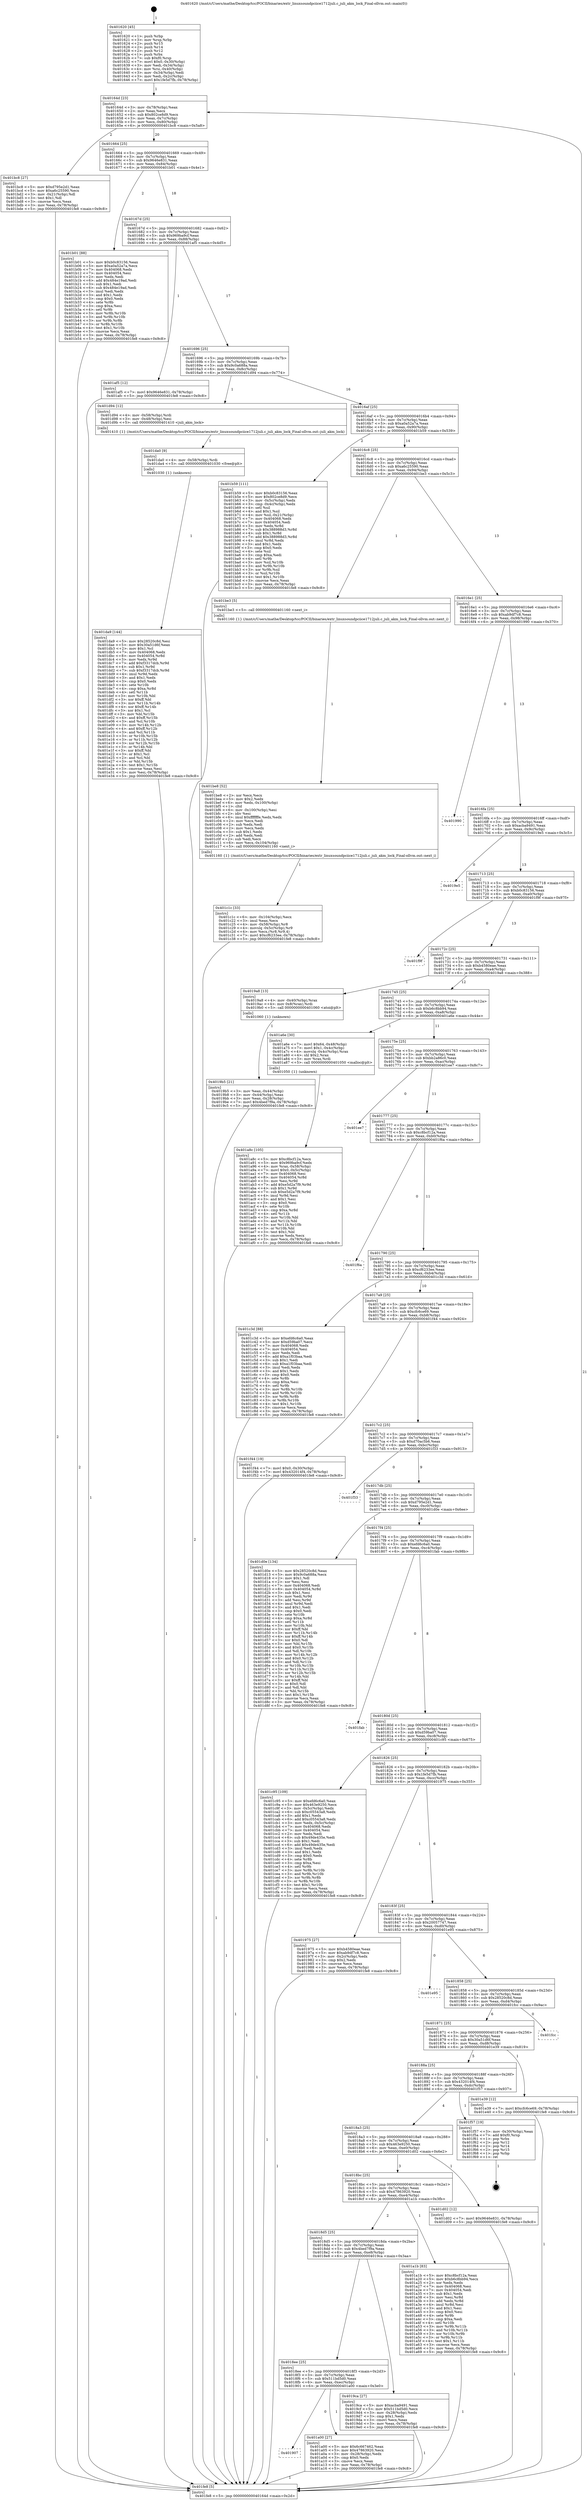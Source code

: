 digraph "0x401620" {
  label = "0x401620 (/mnt/c/Users/mathe/Desktop/tcc/POCII/binaries/extr_linuxsoundpciice1712juli.c_juli_akm_lock_Final-ollvm.out::main(0))"
  labelloc = "t"
  node[shape=record]

  Entry [label="",width=0.3,height=0.3,shape=circle,fillcolor=black,style=filled]
  "0x40164d" [label="{
     0x40164d [23]\l
     | [instrs]\l
     &nbsp;&nbsp;0x40164d \<+3\>: mov -0x78(%rbp),%eax\l
     &nbsp;&nbsp;0x401650 \<+2\>: mov %eax,%ecx\l
     &nbsp;&nbsp;0x401652 \<+6\>: sub $0x802ce8d9,%ecx\l
     &nbsp;&nbsp;0x401658 \<+3\>: mov %eax,-0x7c(%rbp)\l
     &nbsp;&nbsp;0x40165b \<+3\>: mov %ecx,-0x80(%rbp)\l
     &nbsp;&nbsp;0x40165e \<+6\>: je 0000000000401bc8 \<main+0x5a8\>\l
  }"]
  "0x401bc8" [label="{
     0x401bc8 [27]\l
     | [instrs]\l
     &nbsp;&nbsp;0x401bc8 \<+5\>: mov $0xd795e2d1,%eax\l
     &nbsp;&nbsp;0x401bcd \<+5\>: mov $0xa6c25590,%ecx\l
     &nbsp;&nbsp;0x401bd2 \<+3\>: mov -0x21(%rbp),%dl\l
     &nbsp;&nbsp;0x401bd5 \<+3\>: test $0x1,%dl\l
     &nbsp;&nbsp;0x401bd8 \<+3\>: cmovne %ecx,%eax\l
     &nbsp;&nbsp;0x401bdb \<+3\>: mov %eax,-0x78(%rbp)\l
     &nbsp;&nbsp;0x401bde \<+5\>: jmp 0000000000401fe8 \<main+0x9c8\>\l
  }"]
  "0x401664" [label="{
     0x401664 [25]\l
     | [instrs]\l
     &nbsp;&nbsp;0x401664 \<+5\>: jmp 0000000000401669 \<main+0x49\>\l
     &nbsp;&nbsp;0x401669 \<+3\>: mov -0x7c(%rbp),%eax\l
     &nbsp;&nbsp;0x40166c \<+5\>: sub $0x9646e831,%eax\l
     &nbsp;&nbsp;0x401671 \<+6\>: mov %eax,-0x84(%rbp)\l
     &nbsp;&nbsp;0x401677 \<+6\>: je 0000000000401b01 \<main+0x4e1\>\l
  }"]
  Exit [label="",width=0.3,height=0.3,shape=circle,fillcolor=black,style=filled,peripheries=2]
  "0x401b01" [label="{
     0x401b01 [88]\l
     | [instrs]\l
     &nbsp;&nbsp;0x401b01 \<+5\>: mov $0xb0c83156,%eax\l
     &nbsp;&nbsp;0x401b06 \<+5\>: mov $0xa0a52a7a,%ecx\l
     &nbsp;&nbsp;0x401b0b \<+7\>: mov 0x404068,%edx\l
     &nbsp;&nbsp;0x401b12 \<+7\>: mov 0x404054,%esi\l
     &nbsp;&nbsp;0x401b19 \<+2\>: mov %edx,%edi\l
     &nbsp;&nbsp;0x401b1b \<+6\>: add $0x484e19ad,%edi\l
     &nbsp;&nbsp;0x401b21 \<+3\>: sub $0x1,%edi\l
     &nbsp;&nbsp;0x401b24 \<+6\>: sub $0x484e19ad,%edi\l
     &nbsp;&nbsp;0x401b2a \<+3\>: imul %edi,%edx\l
     &nbsp;&nbsp;0x401b2d \<+3\>: and $0x1,%edx\l
     &nbsp;&nbsp;0x401b30 \<+3\>: cmp $0x0,%edx\l
     &nbsp;&nbsp;0x401b33 \<+4\>: sete %r8b\l
     &nbsp;&nbsp;0x401b37 \<+3\>: cmp $0xa,%esi\l
     &nbsp;&nbsp;0x401b3a \<+4\>: setl %r9b\l
     &nbsp;&nbsp;0x401b3e \<+3\>: mov %r8b,%r10b\l
     &nbsp;&nbsp;0x401b41 \<+3\>: and %r9b,%r10b\l
     &nbsp;&nbsp;0x401b44 \<+3\>: xor %r9b,%r8b\l
     &nbsp;&nbsp;0x401b47 \<+3\>: or %r8b,%r10b\l
     &nbsp;&nbsp;0x401b4a \<+4\>: test $0x1,%r10b\l
     &nbsp;&nbsp;0x401b4e \<+3\>: cmovne %ecx,%eax\l
     &nbsp;&nbsp;0x401b51 \<+3\>: mov %eax,-0x78(%rbp)\l
     &nbsp;&nbsp;0x401b54 \<+5\>: jmp 0000000000401fe8 \<main+0x9c8\>\l
  }"]
  "0x40167d" [label="{
     0x40167d [25]\l
     | [instrs]\l
     &nbsp;&nbsp;0x40167d \<+5\>: jmp 0000000000401682 \<main+0x62\>\l
     &nbsp;&nbsp;0x401682 \<+3\>: mov -0x7c(%rbp),%eax\l
     &nbsp;&nbsp;0x401685 \<+5\>: sub $0x969ba9cf,%eax\l
     &nbsp;&nbsp;0x40168a \<+6\>: mov %eax,-0x88(%rbp)\l
     &nbsp;&nbsp;0x401690 \<+6\>: je 0000000000401af5 \<main+0x4d5\>\l
  }"]
  "0x401da9" [label="{
     0x401da9 [144]\l
     | [instrs]\l
     &nbsp;&nbsp;0x401da9 \<+5\>: mov $0x28520c8d,%esi\l
     &nbsp;&nbsp;0x401dae \<+5\>: mov $0x30a51d6f,%eax\l
     &nbsp;&nbsp;0x401db3 \<+2\>: mov $0x1,%cl\l
     &nbsp;&nbsp;0x401db5 \<+7\>: mov 0x404068,%edx\l
     &nbsp;&nbsp;0x401dbc \<+8\>: mov 0x404054,%r8d\l
     &nbsp;&nbsp;0x401dc4 \<+3\>: mov %edx,%r9d\l
     &nbsp;&nbsp;0x401dc7 \<+7\>: add $0xf3317dcb,%r9d\l
     &nbsp;&nbsp;0x401dce \<+4\>: sub $0x1,%r9d\l
     &nbsp;&nbsp;0x401dd2 \<+7\>: sub $0xf3317dcb,%r9d\l
     &nbsp;&nbsp;0x401dd9 \<+4\>: imul %r9d,%edx\l
     &nbsp;&nbsp;0x401ddd \<+3\>: and $0x1,%edx\l
     &nbsp;&nbsp;0x401de0 \<+3\>: cmp $0x0,%edx\l
     &nbsp;&nbsp;0x401de3 \<+4\>: sete %r10b\l
     &nbsp;&nbsp;0x401de7 \<+4\>: cmp $0xa,%r8d\l
     &nbsp;&nbsp;0x401deb \<+4\>: setl %r11b\l
     &nbsp;&nbsp;0x401def \<+3\>: mov %r10b,%bl\l
     &nbsp;&nbsp;0x401df2 \<+3\>: xor $0xff,%bl\l
     &nbsp;&nbsp;0x401df5 \<+3\>: mov %r11b,%r14b\l
     &nbsp;&nbsp;0x401df8 \<+4\>: xor $0xff,%r14b\l
     &nbsp;&nbsp;0x401dfc \<+3\>: xor $0x1,%cl\l
     &nbsp;&nbsp;0x401dff \<+3\>: mov %bl,%r15b\l
     &nbsp;&nbsp;0x401e02 \<+4\>: and $0xff,%r15b\l
     &nbsp;&nbsp;0x401e06 \<+3\>: and %cl,%r10b\l
     &nbsp;&nbsp;0x401e09 \<+3\>: mov %r14b,%r12b\l
     &nbsp;&nbsp;0x401e0c \<+4\>: and $0xff,%r12b\l
     &nbsp;&nbsp;0x401e10 \<+3\>: and %cl,%r11b\l
     &nbsp;&nbsp;0x401e13 \<+3\>: or %r10b,%r15b\l
     &nbsp;&nbsp;0x401e16 \<+3\>: or %r11b,%r12b\l
     &nbsp;&nbsp;0x401e19 \<+3\>: xor %r12b,%r15b\l
     &nbsp;&nbsp;0x401e1c \<+3\>: or %r14b,%bl\l
     &nbsp;&nbsp;0x401e1f \<+3\>: xor $0xff,%bl\l
     &nbsp;&nbsp;0x401e22 \<+3\>: or $0x1,%cl\l
     &nbsp;&nbsp;0x401e25 \<+2\>: and %cl,%bl\l
     &nbsp;&nbsp;0x401e27 \<+3\>: or %bl,%r15b\l
     &nbsp;&nbsp;0x401e2a \<+4\>: test $0x1,%r15b\l
     &nbsp;&nbsp;0x401e2e \<+3\>: cmovne %eax,%esi\l
     &nbsp;&nbsp;0x401e31 \<+3\>: mov %esi,-0x78(%rbp)\l
     &nbsp;&nbsp;0x401e34 \<+5\>: jmp 0000000000401fe8 \<main+0x9c8\>\l
  }"]
  "0x401af5" [label="{
     0x401af5 [12]\l
     | [instrs]\l
     &nbsp;&nbsp;0x401af5 \<+7\>: movl $0x9646e831,-0x78(%rbp)\l
     &nbsp;&nbsp;0x401afc \<+5\>: jmp 0000000000401fe8 \<main+0x9c8\>\l
  }"]
  "0x401696" [label="{
     0x401696 [25]\l
     | [instrs]\l
     &nbsp;&nbsp;0x401696 \<+5\>: jmp 000000000040169b \<main+0x7b\>\l
     &nbsp;&nbsp;0x40169b \<+3\>: mov -0x7c(%rbp),%eax\l
     &nbsp;&nbsp;0x40169e \<+5\>: sub $0x9c0a688a,%eax\l
     &nbsp;&nbsp;0x4016a3 \<+6\>: mov %eax,-0x8c(%rbp)\l
     &nbsp;&nbsp;0x4016a9 \<+6\>: je 0000000000401d94 \<main+0x774\>\l
  }"]
  "0x401da0" [label="{
     0x401da0 [9]\l
     | [instrs]\l
     &nbsp;&nbsp;0x401da0 \<+4\>: mov -0x58(%rbp),%rdi\l
     &nbsp;&nbsp;0x401da4 \<+5\>: call 0000000000401030 \<free@plt\>\l
     | [calls]\l
     &nbsp;&nbsp;0x401030 \{1\} (unknown)\l
  }"]
  "0x401d94" [label="{
     0x401d94 [12]\l
     | [instrs]\l
     &nbsp;&nbsp;0x401d94 \<+4\>: mov -0x58(%rbp),%rdi\l
     &nbsp;&nbsp;0x401d98 \<+3\>: mov -0x48(%rbp),%esi\l
     &nbsp;&nbsp;0x401d9b \<+5\>: call 0000000000401410 \<juli_akm_lock\>\l
     | [calls]\l
     &nbsp;&nbsp;0x401410 \{1\} (/mnt/c/Users/mathe/Desktop/tcc/POCII/binaries/extr_linuxsoundpciice1712juli.c_juli_akm_lock_Final-ollvm.out::juli_akm_lock)\l
  }"]
  "0x4016af" [label="{
     0x4016af [25]\l
     | [instrs]\l
     &nbsp;&nbsp;0x4016af \<+5\>: jmp 00000000004016b4 \<main+0x94\>\l
     &nbsp;&nbsp;0x4016b4 \<+3\>: mov -0x7c(%rbp),%eax\l
     &nbsp;&nbsp;0x4016b7 \<+5\>: sub $0xa0a52a7a,%eax\l
     &nbsp;&nbsp;0x4016bc \<+6\>: mov %eax,-0x90(%rbp)\l
     &nbsp;&nbsp;0x4016c2 \<+6\>: je 0000000000401b59 \<main+0x539\>\l
  }"]
  "0x401c1c" [label="{
     0x401c1c [33]\l
     | [instrs]\l
     &nbsp;&nbsp;0x401c1c \<+6\>: mov -0x104(%rbp),%ecx\l
     &nbsp;&nbsp;0x401c22 \<+3\>: imul %eax,%ecx\l
     &nbsp;&nbsp;0x401c25 \<+4\>: mov -0x58(%rbp),%r8\l
     &nbsp;&nbsp;0x401c29 \<+4\>: movslq -0x5c(%rbp),%r9\l
     &nbsp;&nbsp;0x401c2d \<+4\>: mov %ecx,(%r8,%r9,4)\l
     &nbsp;&nbsp;0x401c31 \<+7\>: movl $0xcf6233ee,-0x78(%rbp)\l
     &nbsp;&nbsp;0x401c38 \<+5\>: jmp 0000000000401fe8 \<main+0x9c8\>\l
  }"]
  "0x401b59" [label="{
     0x401b59 [111]\l
     | [instrs]\l
     &nbsp;&nbsp;0x401b59 \<+5\>: mov $0xb0c83156,%eax\l
     &nbsp;&nbsp;0x401b5e \<+5\>: mov $0x802ce8d9,%ecx\l
     &nbsp;&nbsp;0x401b63 \<+3\>: mov -0x5c(%rbp),%edx\l
     &nbsp;&nbsp;0x401b66 \<+3\>: cmp -0x4c(%rbp),%edx\l
     &nbsp;&nbsp;0x401b69 \<+4\>: setl %sil\l
     &nbsp;&nbsp;0x401b6d \<+4\>: and $0x1,%sil\l
     &nbsp;&nbsp;0x401b71 \<+4\>: mov %sil,-0x21(%rbp)\l
     &nbsp;&nbsp;0x401b75 \<+7\>: mov 0x404068,%edx\l
     &nbsp;&nbsp;0x401b7c \<+7\>: mov 0x404054,%edi\l
     &nbsp;&nbsp;0x401b83 \<+3\>: mov %edx,%r8d\l
     &nbsp;&nbsp;0x401b86 \<+7\>: sub $0x388988d3,%r8d\l
     &nbsp;&nbsp;0x401b8d \<+4\>: sub $0x1,%r8d\l
     &nbsp;&nbsp;0x401b91 \<+7\>: add $0x388988d3,%r8d\l
     &nbsp;&nbsp;0x401b98 \<+4\>: imul %r8d,%edx\l
     &nbsp;&nbsp;0x401b9c \<+3\>: and $0x1,%edx\l
     &nbsp;&nbsp;0x401b9f \<+3\>: cmp $0x0,%edx\l
     &nbsp;&nbsp;0x401ba2 \<+4\>: sete %sil\l
     &nbsp;&nbsp;0x401ba6 \<+3\>: cmp $0xa,%edi\l
     &nbsp;&nbsp;0x401ba9 \<+4\>: setl %r9b\l
     &nbsp;&nbsp;0x401bad \<+3\>: mov %sil,%r10b\l
     &nbsp;&nbsp;0x401bb0 \<+3\>: and %r9b,%r10b\l
     &nbsp;&nbsp;0x401bb3 \<+3\>: xor %r9b,%sil\l
     &nbsp;&nbsp;0x401bb6 \<+3\>: or %sil,%r10b\l
     &nbsp;&nbsp;0x401bb9 \<+4\>: test $0x1,%r10b\l
     &nbsp;&nbsp;0x401bbd \<+3\>: cmovne %ecx,%eax\l
     &nbsp;&nbsp;0x401bc0 \<+3\>: mov %eax,-0x78(%rbp)\l
     &nbsp;&nbsp;0x401bc3 \<+5\>: jmp 0000000000401fe8 \<main+0x9c8\>\l
  }"]
  "0x4016c8" [label="{
     0x4016c8 [25]\l
     | [instrs]\l
     &nbsp;&nbsp;0x4016c8 \<+5\>: jmp 00000000004016cd \<main+0xad\>\l
     &nbsp;&nbsp;0x4016cd \<+3\>: mov -0x7c(%rbp),%eax\l
     &nbsp;&nbsp;0x4016d0 \<+5\>: sub $0xa6c25590,%eax\l
     &nbsp;&nbsp;0x4016d5 \<+6\>: mov %eax,-0x94(%rbp)\l
     &nbsp;&nbsp;0x4016db \<+6\>: je 0000000000401be3 \<main+0x5c3\>\l
  }"]
  "0x401be8" [label="{
     0x401be8 [52]\l
     | [instrs]\l
     &nbsp;&nbsp;0x401be8 \<+2\>: xor %ecx,%ecx\l
     &nbsp;&nbsp;0x401bea \<+5\>: mov $0x2,%edx\l
     &nbsp;&nbsp;0x401bef \<+6\>: mov %edx,-0x100(%rbp)\l
     &nbsp;&nbsp;0x401bf5 \<+1\>: cltd\l
     &nbsp;&nbsp;0x401bf6 \<+6\>: mov -0x100(%rbp),%esi\l
     &nbsp;&nbsp;0x401bfc \<+2\>: idiv %esi\l
     &nbsp;&nbsp;0x401bfe \<+6\>: imul $0xfffffffe,%edx,%edx\l
     &nbsp;&nbsp;0x401c04 \<+2\>: mov %ecx,%edi\l
     &nbsp;&nbsp;0x401c06 \<+2\>: sub %edx,%edi\l
     &nbsp;&nbsp;0x401c08 \<+2\>: mov %ecx,%edx\l
     &nbsp;&nbsp;0x401c0a \<+3\>: sub $0x1,%edx\l
     &nbsp;&nbsp;0x401c0d \<+2\>: add %edx,%edi\l
     &nbsp;&nbsp;0x401c0f \<+2\>: sub %edi,%ecx\l
     &nbsp;&nbsp;0x401c11 \<+6\>: mov %ecx,-0x104(%rbp)\l
     &nbsp;&nbsp;0x401c17 \<+5\>: call 0000000000401160 \<next_i\>\l
     | [calls]\l
     &nbsp;&nbsp;0x401160 \{1\} (/mnt/c/Users/mathe/Desktop/tcc/POCII/binaries/extr_linuxsoundpciice1712juli.c_juli_akm_lock_Final-ollvm.out::next_i)\l
  }"]
  "0x401be3" [label="{
     0x401be3 [5]\l
     | [instrs]\l
     &nbsp;&nbsp;0x401be3 \<+5\>: call 0000000000401160 \<next_i\>\l
     | [calls]\l
     &nbsp;&nbsp;0x401160 \{1\} (/mnt/c/Users/mathe/Desktop/tcc/POCII/binaries/extr_linuxsoundpciice1712juli.c_juli_akm_lock_Final-ollvm.out::next_i)\l
  }"]
  "0x4016e1" [label="{
     0x4016e1 [25]\l
     | [instrs]\l
     &nbsp;&nbsp;0x4016e1 \<+5\>: jmp 00000000004016e6 \<main+0xc6\>\l
     &nbsp;&nbsp;0x4016e6 \<+3\>: mov -0x7c(%rbp),%eax\l
     &nbsp;&nbsp;0x4016e9 \<+5\>: sub $0xab9df7c8,%eax\l
     &nbsp;&nbsp;0x4016ee \<+6\>: mov %eax,-0x98(%rbp)\l
     &nbsp;&nbsp;0x4016f4 \<+6\>: je 0000000000401990 \<main+0x370\>\l
  }"]
  "0x401a8c" [label="{
     0x401a8c [105]\l
     | [instrs]\l
     &nbsp;&nbsp;0x401a8c \<+5\>: mov $0xc8bcf12a,%ecx\l
     &nbsp;&nbsp;0x401a91 \<+5\>: mov $0x969ba9cf,%edx\l
     &nbsp;&nbsp;0x401a96 \<+4\>: mov %rax,-0x58(%rbp)\l
     &nbsp;&nbsp;0x401a9a \<+7\>: movl $0x0,-0x5c(%rbp)\l
     &nbsp;&nbsp;0x401aa1 \<+7\>: mov 0x404068,%esi\l
     &nbsp;&nbsp;0x401aa8 \<+8\>: mov 0x404054,%r8d\l
     &nbsp;&nbsp;0x401ab0 \<+3\>: mov %esi,%r9d\l
     &nbsp;&nbsp;0x401ab3 \<+7\>: add $0xe5d2a7f9,%r9d\l
     &nbsp;&nbsp;0x401aba \<+4\>: sub $0x1,%r9d\l
     &nbsp;&nbsp;0x401abe \<+7\>: sub $0xe5d2a7f9,%r9d\l
     &nbsp;&nbsp;0x401ac5 \<+4\>: imul %r9d,%esi\l
     &nbsp;&nbsp;0x401ac9 \<+3\>: and $0x1,%esi\l
     &nbsp;&nbsp;0x401acc \<+3\>: cmp $0x0,%esi\l
     &nbsp;&nbsp;0x401acf \<+4\>: sete %r10b\l
     &nbsp;&nbsp;0x401ad3 \<+4\>: cmp $0xa,%r8d\l
     &nbsp;&nbsp;0x401ad7 \<+4\>: setl %r11b\l
     &nbsp;&nbsp;0x401adb \<+3\>: mov %r10b,%bl\l
     &nbsp;&nbsp;0x401ade \<+3\>: and %r11b,%bl\l
     &nbsp;&nbsp;0x401ae1 \<+3\>: xor %r11b,%r10b\l
     &nbsp;&nbsp;0x401ae4 \<+3\>: or %r10b,%bl\l
     &nbsp;&nbsp;0x401ae7 \<+3\>: test $0x1,%bl\l
     &nbsp;&nbsp;0x401aea \<+3\>: cmovne %edx,%ecx\l
     &nbsp;&nbsp;0x401aed \<+3\>: mov %ecx,-0x78(%rbp)\l
     &nbsp;&nbsp;0x401af0 \<+5\>: jmp 0000000000401fe8 \<main+0x9c8\>\l
  }"]
  "0x401990" [label="{
     0x401990\l
  }", style=dashed]
  "0x4016fa" [label="{
     0x4016fa [25]\l
     | [instrs]\l
     &nbsp;&nbsp;0x4016fa \<+5\>: jmp 00000000004016ff \<main+0xdf\>\l
     &nbsp;&nbsp;0x4016ff \<+3\>: mov -0x7c(%rbp),%eax\l
     &nbsp;&nbsp;0x401702 \<+5\>: sub $0xacba9491,%eax\l
     &nbsp;&nbsp;0x401707 \<+6\>: mov %eax,-0x9c(%rbp)\l
     &nbsp;&nbsp;0x40170d \<+6\>: je 00000000004019e5 \<main+0x3c5\>\l
  }"]
  "0x401907" [label="{
     0x401907\l
  }", style=dashed]
  "0x4019e5" [label="{
     0x4019e5\l
  }", style=dashed]
  "0x401713" [label="{
     0x401713 [25]\l
     | [instrs]\l
     &nbsp;&nbsp;0x401713 \<+5\>: jmp 0000000000401718 \<main+0xf8\>\l
     &nbsp;&nbsp;0x401718 \<+3\>: mov -0x7c(%rbp),%eax\l
     &nbsp;&nbsp;0x40171b \<+5\>: sub $0xb0c83156,%eax\l
     &nbsp;&nbsp;0x401720 \<+6\>: mov %eax,-0xa0(%rbp)\l
     &nbsp;&nbsp;0x401726 \<+6\>: je 0000000000401f9f \<main+0x97f\>\l
  }"]
  "0x401a00" [label="{
     0x401a00 [27]\l
     | [instrs]\l
     &nbsp;&nbsp;0x401a00 \<+5\>: mov $0x6c667462,%eax\l
     &nbsp;&nbsp;0x401a05 \<+5\>: mov $0x47863920,%ecx\l
     &nbsp;&nbsp;0x401a0a \<+3\>: mov -0x28(%rbp),%edx\l
     &nbsp;&nbsp;0x401a0d \<+3\>: cmp $0x0,%edx\l
     &nbsp;&nbsp;0x401a10 \<+3\>: cmove %ecx,%eax\l
     &nbsp;&nbsp;0x401a13 \<+3\>: mov %eax,-0x78(%rbp)\l
     &nbsp;&nbsp;0x401a16 \<+5\>: jmp 0000000000401fe8 \<main+0x9c8\>\l
  }"]
  "0x401f9f" [label="{
     0x401f9f\l
  }", style=dashed]
  "0x40172c" [label="{
     0x40172c [25]\l
     | [instrs]\l
     &nbsp;&nbsp;0x40172c \<+5\>: jmp 0000000000401731 \<main+0x111\>\l
     &nbsp;&nbsp;0x401731 \<+3\>: mov -0x7c(%rbp),%eax\l
     &nbsp;&nbsp;0x401734 \<+5\>: sub $0xb4580eae,%eax\l
     &nbsp;&nbsp;0x401739 \<+6\>: mov %eax,-0xa4(%rbp)\l
     &nbsp;&nbsp;0x40173f \<+6\>: je 00000000004019a8 \<main+0x388\>\l
  }"]
  "0x4018ee" [label="{
     0x4018ee [25]\l
     | [instrs]\l
     &nbsp;&nbsp;0x4018ee \<+5\>: jmp 00000000004018f3 \<main+0x2d3\>\l
     &nbsp;&nbsp;0x4018f3 \<+3\>: mov -0x7c(%rbp),%eax\l
     &nbsp;&nbsp;0x4018f6 \<+5\>: sub $0x511bd5d0,%eax\l
     &nbsp;&nbsp;0x4018fb \<+6\>: mov %eax,-0xec(%rbp)\l
     &nbsp;&nbsp;0x401901 \<+6\>: je 0000000000401a00 \<main+0x3e0\>\l
  }"]
  "0x4019a8" [label="{
     0x4019a8 [13]\l
     | [instrs]\l
     &nbsp;&nbsp;0x4019a8 \<+4\>: mov -0x40(%rbp),%rax\l
     &nbsp;&nbsp;0x4019ac \<+4\>: mov 0x8(%rax),%rdi\l
     &nbsp;&nbsp;0x4019b0 \<+5\>: call 0000000000401060 \<atoi@plt\>\l
     | [calls]\l
     &nbsp;&nbsp;0x401060 \{1\} (unknown)\l
  }"]
  "0x401745" [label="{
     0x401745 [25]\l
     | [instrs]\l
     &nbsp;&nbsp;0x401745 \<+5\>: jmp 000000000040174a \<main+0x12a\>\l
     &nbsp;&nbsp;0x40174a \<+3\>: mov -0x7c(%rbp),%eax\l
     &nbsp;&nbsp;0x40174d \<+5\>: sub $0xb6c8bb94,%eax\l
     &nbsp;&nbsp;0x401752 \<+6\>: mov %eax,-0xa8(%rbp)\l
     &nbsp;&nbsp;0x401758 \<+6\>: je 0000000000401a6e \<main+0x44e\>\l
  }"]
  "0x4019ca" [label="{
     0x4019ca [27]\l
     | [instrs]\l
     &nbsp;&nbsp;0x4019ca \<+5\>: mov $0xacba9491,%eax\l
     &nbsp;&nbsp;0x4019cf \<+5\>: mov $0x511bd5d0,%ecx\l
     &nbsp;&nbsp;0x4019d4 \<+3\>: mov -0x28(%rbp),%edx\l
     &nbsp;&nbsp;0x4019d7 \<+3\>: cmp $0x1,%edx\l
     &nbsp;&nbsp;0x4019da \<+3\>: cmovl %ecx,%eax\l
     &nbsp;&nbsp;0x4019dd \<+3\>: mov %eax,-0x78(%rbp)\l
     &nbsp;&nbsp;0x4019e0 \<+5\>: jmp 0000000000401fe8 \<main+0x9c8\>\l
  }"]
  "0x401a6e" [label="{
     0x401a6e [30]\l
     | [instrs]\l
     &nbsp;&nbsp;0x401a6e \<+7\>: movl $0x64,-0x48(%rbp)\l
     &nbsp;&nbsp;0x401a75 \<+7\>: movl $0x1,-0x4c(%rbp)\l
     &nbsp;&nbsp;0x401a7c \<+4\>: movslq -0x4c(%rbp),%rax\l
     &nbsp;&nbsp;0x401a80 \<+4\>: shl $0x2,%rax\l
     &nbsp;&nbsp;0x401a84 \<+3\>: mov %rax,%rdi\l
     &nbsp;&nbsp;0x401a87 \<+5\>: call 0000000000401050 \<malloc@plt\>\l
     | [calls]\l
     &nbsp;&nbsp;0x401050 \{1\} (unknown)\l
  }"]
  "0x40175e" [label="{
     0x40175e [25]\l
     | [instrs]\l
     &nbsp;&nbsp;0x40175e \<+5\>: jmp 0000000000401763 \<main+0x143\>\l
     &nbsp;&nbsp;0x401763 \<+3\>: mov -0x7c(%rbp),%eax\l
     &nbsp;&nbsp;0x401766 \<+5\>: sub $0xbb2a86c0,%eax\l
     &nbsp;&nbsp;0x40176b \<+6\>: mov %eax,-0xac(%rbp)\l
     &nbsp;&nbsp;0x401771 \<+6\>: je 0000000000401ee7 \<main+0x8c7\>\l
  }"]
  "0x4018d5" [label="{
     0x4018d5 [25]\l
     | [instrs]\l
     &nbsp;&nbsp;0x4018d5 \<+5\>: jmp 00000000004018da \<main+0x2ba\>\l
     &nbsp;&nbsp;0x4018da \<+3\>: mov -0x7c(%rbp),%eax\l
     &nbsp;&nbsp;0x4018dd \<+5\>: sub $0x4bed7f9a,%eax\l
     &nbsp;&nbsp;0x4018e2 \<+6\>: mov %eax,-0xe8(%rbp)\l
     &nbsp;&nbsp;0x4018e8 \<+6\>: je 00000000004019ca \<main+0x3aa\>\l
  }"]
  "0x401ee7" [label="{
     0x401ee7\l
  }", style=dashed]
  "0x401777" [label="{
     0x401777 [25]\l
     | [instrs]\l
     &nbsp;&nbsp;0x401777 \<+5\>: jmp 000000000040177c \<main+0x15c\>\l
     &nbsp;&nbsp;0x40177c \<+3\>: mov -0x7c(%rbp),%eax\l
     &nbsp;&nbsp;0x40177f \<+5\>: sub $0xc8bcf12a,%eax\l
     &nbsp;&nbsp;0x401784 \<+6\>: mov %eax,-0xb0(%rbp)\l
     &nbsp;&nbsp;0x40178a \<+6\>: je 0000000000401f6a \<main+0x94a\>\l
  }"]
  "0x401a1b" [label="{
     0x401a1b [83]\l
     | [instrs]\l
     &nbsp;&nbsp;0x401a1b \<+5\>: mov $0xc8bcf12a,%eax\l
     &nbsp;&nbsp;0x401a20 \<+5\>: mov $0xb6c8bb94,%ecx\l
     &nbsp;&nbsp;0x401a25 \<+2\>: xor %edx,%edx\l
     &nbsp;&nbsp;0x401a27 \<+7\>: mov 0x404068,%esi\l
     &nbsp;&nbsp;0x401a2e \<+7\>: mov 0x404054,%edi\l
     &nbsp;&nbsp;0x401a35 \<+3\>: sub $0x1,%edx\l
     &nbsp;&nbsp;0x401a38 \<+3\>: mov %esi,%r8d\l
     &nbsp;&nbsp;0x401a3b \<+3\>: add %edx,%r8d\l
     &nbsp;&nbsp;0x401a3e \<+4\>: imul %r8d,%esi\l
     &nbsp;&nbsp;0x401a42 \<+3\>: and $0x1,%esi\l
     &nbsp;&nbsp;0x401a45 \<+3\>: cmp $0x0,%esi\l
     &nbsp;&nbsp;0x401a48 \<+4\>: sete %r9b\l
     &nbsp;&nbsp;0x401a4c \<+3\>: cmp $0xa,%edi\l
     &nbsp;&nbsp;0x401a4f \<+4\>: setl %r10b\l
     &nbsp;&nbsp;0x401a53 \<+3\>: mov %r9b,%r11b\l
     &nbsp;&nbsp;0x401a56 \<+3\>: and %r10b,%r11b\l
     &nbsp;&nbsp;0x401a59 \<+3\>: xor %r10b,%r9b\l
     &nbsp;&nbsp;0x401a5c \<+3\>: or %r9b,%r11b\l
     &nbsp;&nbsp;0x401a5f \<+4\>: test $0x1,%r11b\l
     &nbsp;&nbsp;0x401a63 \<+3\>: cmovne %ecx,%eax\l
     &nbsp;&nbsp;0x401a66 \<+3\>: mov %eax,-0x78(%rbp)\l
     &nbsp;&nbsp;0x401a69 \<+5\>: jmp 0000000000401fe8 \<main+0x9c8\>\l
  }"]
  "0x401f6a" [label="{
     0x401f6a\l
  }", style=dashed]
  "0x401790" [label="{
     0x401790 [25]\l
     | [instrs]\l
     &nbsp;&nbsp;0x401790 \<+5\>: jmp 0000000000401795 \<main+0x175\>\l
     &nbsp;&nbsp;0x401795 \<+3\>: mov -0x7c(%rbp),%eax\l
     &nbsp;&nbsp;0x401798 \<+5\>: sub $0xcf6233ee,%eax\l
     &nbsp;&nbsp;0x40179d \<+6\>: mov %eax,-0xb4(%rbp)\l
     &nbsp;&nbsp;0x4017a3 \<+6\>: je 0000000000401c3d \<main+0x61d\>\l
  }"]
  "0x4018bc" [label="{
     0x4018bc [25]\l
     | [instrs]\l
     &nbsp;&nbsp;0x4018bc \<+5\>: jmp 00000000004018c1 \<main+0x2a1\>\l
     &nbsp;&nbsp;0x4018c1 \<+3\>: mov -0x7c(%rbp),%eax\l
     &nbsp;&nbsp;0x4018c4 \<+5\>: sub $0x47863920,%eax\l
     &nbsp;&nbsp;0x4018c9 \<+6\>: mov %eax,-0xe4(%rbp)\l
     &nbsp;&nbsp;0x4018cf \<+6\>: je 0000000000401a1b \<main+0x3fb\>\l
  }"]
  "0x401c3d" [label="{
     0x401c3d [88]\l
     | [instrs]\l
     &nbsp;&nbsp;0x401c3d \<+5\>: mov $0xefd6c6a0,%eax\l
     &nbsp;&nbsp;0x401c42 \<+5\>: mov $0xd59ba07,%ecx\l
     &nbsp;&nbsp;0x401c47 \<+7\>: mov 0x404068,%edx\l
     &nbsp;&nbsp;0x401c4e \<+7\>: mov 0x404054,%esi\l
     &nbsp;&nbsp;0x401c55 \<+2\>: mov %edx,%edi\l
     &nbsp;&nbsp;0x401c57 \<+6\>: add $0xa1f03baa,%edi\l
     &nbsp;&nbsp;0x401c5d \<+3\>: sub $0x1,%edi\l
     &nbsp;&nbsp;0x401c60 \<+6\>: sub $0xa1f03baa,%edi\l
     &nbsp;&nbsp;0x401c66 \<+3\>: imul %edi,%edx\l
     &nbsp;&nbsp;0x401c69 \<+3\>: and $0x1,%edx\l
     &nbsp;&nbsp;0x401c6c \<+3\>: cmp $0x0,%edx\l
     &nbsp;&nbsp;0x401c6f \<+4\>: sete %r8b\l
     &nbsp;&nbsp;0x401c73 \<+3\>: cmp $0xa,%esi\l
     &nbsp;&nbsp;0x401c76 \<+4\>: setl %r9b\l
     &nbsp;&nbsp;0x401c7a \<+3\>: mov %r8b,%r10b\l
     &nbsp;&nbsp;0x401c7d \<+3\>: and %r9b,%r10b\l
     &nbsp;&nbsp;0x401c80 \<+3\>: xor %r9b,%r8b\l
     &nbsp;&nbsp;0x401c83 \<+3\>: or %r8b,%r10b\l
     &nbsp;&nbsp;0x401c86 \<+4\>: test $0x1,%r10b\l
     &nbsp;&nbsp;0x401c8a \<+3\>: cmovne %ecx,%eax\l
     &nbsp;&nbsp;0x401c8d \<+3\>: mov %eax,-0x78(%rbp)\l
     &nbsp;&nbsp;0x401c90 \<+5\>: jmp 0000000000401fe8 \<main+0x9c8\>\l
  }"]
  "0x4017a9" [label="{
     0x4017a9 [25]\l
     | [instrs]\l
     &nbsp;&nbsp;0x4017a9 \<+5\>: jmp 00000000004017ae \<main+0x18e\>\l
     &nbsp;&nbsp;0x4017ae \<+3\>: mov -0x7c(%rbp),%eax\l
     &nbsp;&nbsp;0x4017b1 \<+5\>: sub $0xcfc6ce69,%eax\l
     &nbsp;&nbsp;0x4017b6 \<+6\>: mov %eax,-0xb8(%rbp)\l
     &nbsp;&nbsp;0x4017bc \<+6\>: je 0000000000401f44 \<main+0x924\>\l
  }"]
  "0x401d02" [label="{
     0x401d02 [12]\l
     | [instrs]\l
     &nbsp;&nbsp;0x401d02 \<+7\>: movl $0x9646e831,-0x78(%rbp)\l
     &nbsp;&nbsp;0x401d09 \<+5\>: jmp 0000000000401fe8 \<main+0x9c8\>\l
  }"]
  "0x401f44" [label="{
     0x401f44 [19]\l
     | [instrs]\l
     &nbsp;&nbsp;0x401f44 \<+7\>: movl $0x0,-0x30(%rbp)\l
     &nbsp;&nbsp;0x401f4b \<+7\>: movl $0x432014f4,-0x78(%rbp)\l
     &nbsp;&nbsp;0x401f52 \<+5\>: jmp 0000000000401fe8 \<main+0x9c8\>\l
  }"]
  "0x4017c2" [label="{
     0x4017c2 [25]\l
     | [instrs]\l
     &nbsp;&nbsp;0x4017c2 \<+5\>: jmp 00000000004017c7 \<main+0x1a7\>\l
     &nbsp;&nbsp;0x4017c7 \<+3\>: mov -0x7c(%rbp),%eax\l
     &nbsp;&nbsp;0x4017ca \<+5\>: sub $0xd70ac5b6,%eax\l
     &nbsp;&nbsp;0x4017cf \<+6\>: mov %eax,-0xbc(%rbp)\l
     &nbsp;&nbsp;0x4017d5 \<+6\>: je 0000000000401f33 \<main+0x913\>\l
  }"]
  "0x4018a3" [label="{
     0x4018a3 [25]\l
     | [instrs]\l
     &nbsp;&nbsp;0x4018a3 \<+5\>: jmp 00000000004018a8 \<main+0x288\>\l
     &nbsp;&nbsp;0x4018a8 \<+3\>: mov -0x7c(%rbp),%eax\l
     &nbsp;&nbsp;0x4018ab \<+5\>: sub $0x463e9250,%eax\l
     &nbsp;&nbsp;0x4018b0 \<+6\>: mov %eax,-0xe0(%rbp)\l
     &nbsp;&nbsp;0x4018b6 \<+6\>: je 0000000000401d02 \<main+0x6e2\>\l
  }"]
  "0x401f33" [label="{
     0x401f33\l
  }", style=dashed]
  "0x4017db" [label="{
     0x4017db [25]\l
     | [instrs]\l
     &nbsp;&nbsp;0x4017db \<+5\>: jmp 00000000004017e0 \<main+0x1c0\>\l
     &nbsp;&nbsp;0x4017e0 \<+3\>: mov -0x7c(%rbp),%eax\l
     &nbsp;&nbsp;0x4017e3 \<+5\>: sub $0xd795e2d1,%eax\l
     &nbsp;&nbsp;0x4017e8 \<+6\>: mov %eax,-0xc0(%rbp)\l
     &nbsp;&nbsp;0x4017ee \<+6\>: je 0000000000401d0e \<main+0x6ee\>\l
  }"]
  "0x401f57" [label="{
     0x401f57 [19]\l
     | [instrs]\l
     &nbsp;&nbsp;0x401f57 \<+3\>: mov -0x30(%rbp),%eax\l
     &nbsp;&nbsp;0x401f5a \<+7\>: add $0xf0,%rsp\l
     &nbsp;&nbsp;0x401f61 \<+1\>: pop %rbx\l
     &nbsp;&nbsp;0x401f62 \<+2\>: pop %r12\l
     &nbsp;&nbsp;0x401f64 \<+2\>: pop %r14\l
     &nbsp;&nbsp;0x401f66 \<+2\>: pop %r15\l
     &nbsp;&nbsp;0x401f68 \<+1\>: pop %rbp\l
     &nbsp;&nbsp;0x401f69 \<+1\>: ret\l
  }"]
  "0x401d0e" [label="{
     0x401d0e [134]\l
     | [instrs]\l
     &nbsp;&nbsp;0x401d0e \<+5\>: mov $0x28520c8d,%eax\l
     &nbsp;&nbsp;0x401d13 \<+5\>: mov $0x9c0a688a,%ecx\l
     &nbsp;&nbsp;0x401d18 \<+2\>: mov $0x1,%dl\l
     &nbsp;&nbsp;0x401d1a \<+2\>: xor %esi,%esi\l
     &nbsp;&nbsp;0x401d1c \<+7\>: mov 0x404068,%edi\l
     &nbsp;&nbsp;0x401d23 \<+8\>: mov 0x404054,%r8d\l
     &nbsp;&nbsp;0x401d2b \<+3\>: sub $0x1,%esi\l
     &nbsp;&nbsp;0x401d2e \<+3\>: mov %edi,%r9d\l
     &nbsp;&nbsp;0x401d31 \<+3\>: add %esi,%r9d\l
     &nbsp;&nbsp;0x401d34 \<+4\>: imul %r9d,%edi\l
     &nbsp;&nbsp;0x401d38 \<+3\>: and $0x1,%edi\l
     &nbsp;&nbsp;0x401d3b \<+3\>: cmp $0x0,%edi\l
     &nbsp;&nbsp;0x401d3e \<+4\>: sete %r10b\l
     &nbsp;&nbsp;0x401d42 \<+4\>: cmp $0xa,%r8d\l
     &nbsp;&nbsp;0x401d46 \<+4\>: setl %r11b\l
     &nbsp;&nbsp;0x401d4a \<+3\>: mov %r10b,%bl\l
     &nbsp;&nbsp;0x401d4d \<+3\>: xor $0xff,%bl\l
     &nbsp;&nbsp;0x401d50 \<+3\>: mov %r11b,%r14b\l
     &nbsp;&nbsp;0x401d53 \<+4\>: xor $0xff,%r14b\l
     &nbsp;&nbsp;0x401d57 \<+3\>: xor $0x0,%dl\l
     &nbsp;&nbsp;0x401d5a \<+3\>: mov %bl,%r15b\l
     &nbsp;&nbsp;0x401d5d \<+4\>: and $0x0,%r15b\l
     &nbsp;&nbsp;0x401d61 \<+3\>: and %dl,%r10b\l
     &nbsp;&nbsp;0x401d64 \<+3\>: mov %r14b,%r12b\l
     &nbsp;&nbsp;0x401d67 \<+4\>: and $0x0,%r12b\l
     &nbsp;&nbsp;0x401d6b \<+3\>: and %dl,%r11b\l
     &nbsp;&nbsp;0x401d6e \<+3\>: or %r10b,%r15b\l
     &nbsp;&nbsp;0x401d71 \<+3\>: or %r11b,%r12b\l
     &nbsp;&nbsp;0x401d74 \<+3\>: xor %r12b,%r15b\l
     &nbsp;&nbsp;0x401d77 \<+3\>: or %r14b,%bl\l
     &nbsp;&nbsp;0x401d7a \<+3\>: xor $0xff,%bl\l
     &nbsp;&nbsp;0x401d7d \<+3\>: or $0x0,%dl\l
     &nbsp;&nbsp;0x401d80 \<+2\>: and %dl,%bl\l
     &nbsp;&nbsp;0x401d82 \<+3\>: or %bl,%r15b\l
     &nbsp;&nbsp;0x401d85 \<+4\>: test $0x1,%r15b\l
     &nbsp;&nbsp;0x401d89 \<+3\>: cmovne %ecx,%eax\l
     &nbsp;&nbsp;0x401d8c \<+3\>: mov %eax,-0x78(%rbp)\l
     &nbsp;&nbsp;0x401d8f \<+5\>: jmp 0000000000401fe8 \<main+0x9c8\>\l
  }"]
  "0x4017f4" [label="{
     0x4017f4 [25]\l
     | [instrs]\l
     &nbsp;&nbsp;0x4017f4 \<+5\>: jmp 00000000004017f9 \<main+0x1d9\>\l
     &nbsp;&nbsp;0x4017f9 \<+3\>: mov -0x7c(%rbp),%eax\l
     &nbsp;&nbsp;0x4017fc \<+5\>: sub $0xefd6c6a0,%eax\l
     &nbsp;&nbsp;0x401801 \<+6\>: mov %eax,-0xc4(%rbp)\l
     &nbsp;&nbsp;0x401807 \<+6\>: je 0000000000401fab \<main+0x98b\>\l
  }"]
  "0x40188a" [label="{
     0x40188a [25]\l
     | [instrs]\l
     &nbsp;&nbsp;0x40188a \<+5\>: jmp 000000000040188f \<main+0x26f\>\l
     &nbsp;&nbsp;0x40188f \<+3\>: mov -0x7c(%rbp),%eax\l
     &nbsp;&nbsp;0x401892 \<+5\>: sub $0x432014f4,%eax\l
     &nbsp;&nbsp;0x401897 \<+6\>: mov %eax,-0xdc(%rbp)\l
     &nbsp;&nbsp;0x40189d \<+6\>: je 0000000000401f57 \<main+0x937\>\l
  }"]
  "0x401fab" [label="{
     0x401fab\l
  }", style=dashed]
  "0x40180d" [label="{
     0x40180d [25]\l
     | [instrs]\l
     &nbsp;&nbsp;0x40180d \<+5\>: jmp 0000000000401812 \<main+0x1f2\>\l
     &nbsp;&nbsp;0x401812 \<+3\>: mov -0x7c(%rbp),%eax\l
     &nbsp;&nbsp;0x401815 \<+5\>: sub $0xd59ba07,%eax\l
     &nbsp;&nbsp;0x40181a \<+6\>: mov %eax,-0xc8(%rbp)\l
     &nbsp;&nbsp;0x401820 \<+6\>: je 0000000000401c95 \<main+0x675\>\l
  }"]
  "0x401e39" [label="{
     0x401e39 [12]\l
     | [instrs]\l
     &nbsp;&nbsp;0x401e39 \<+7\>: movl $0xcfc6ce69,-0x78(%rbp)\l
     &nbsp;&nbsp;0x401e40 \<+5\>: jmp 0000000000401fe8 \<main+0x9c8\>\l
  }"]
  "0x401c95" [label="{
     0x401c95 [109]\l
     | [instrs]\l
     &nbsp;&nbsp;0x401c95 \<+5\>: mov $0xefd6c6a0,%eax\l
     &nbsp;&nbsp;0x401c9a \<+5\>: mov $0x463e9250,%ecx\l
     &nbsp;&nbsp;0x401c9f \<+3\>: mov -0x5c(%rbp),%edx\l
     &nbsp;&nbsp;0x401ca2 \<+6\>: sub $0xc05543a8,%edx\l
     &nbsp;&nbsp;0x401ca8 \<+3\>: add $0x1,%edx\l
     &nbsp;&nbsp;0x401cab \<+6\>: add $0xc05543a8,%edx\l
     &nbsp;&nbsp;0x401cb1 \<+3\>: mov %edx,-0x5c(%rbp)\l
     &nbsp;&nbsp;0x401cb4 \<+7\>: mov 0x404068,%edx\l
     &nbsp;&nbsp;0x401cbb \<+7\>: mov 0x404054,%esi\l
     &nbsp;&nbsp;0x401cc2 \<+2\>: mov %edx,%edi\l
     &nbsp;&nbsp;0x401cc4 \<+6\>: sub $0x49de435e,%edi\l
     &nbsp;&nbsp;0x401cca \<+3\>: sub $0x1,%edi\l
     &nbsp;&nbsp;0x401ccd \<+6\>: add $0x49de435e,%edi\l
     &nbsp;&nbsp;0x401cd3 \<+3\>: imul %edi,%edx\l
     &nbsp;&nbsp;0x401cd6 \<+3\>: and $0x1,%edx\l
     &nbsp;&nbsp;0x401cd9 \<+3\>: cmp $0x0,%edx\l
     &nbsp;&nbsp;0x401cdc \<+4\>: sete %r8b\l
     &nbsp;&nbsp;0x401ce0 \<+3\>: cmp $0xa,%esi\l
     &nbsp;&nbsp;0x401ce3 \<+4\>: setl %r9b\l
     &nbsp;&nbsp;0x401ce7 \<+3\>: mov %r8b,%r10b\l
     &nbsp;&nbsp;0x401cea \<+3\>: and %r9b,%r10b\l
     &nbsp;&nbsp;0x401ced \<+3\>: xor %r9b,%r8b\l
     &nbsp;&nbsp;0x401cf0 \<+3\>: or %r8b,%r10b\l
     &nbsp;&nbsp;0x401cf3 \<+4\>: test $0x1,%r10b\l
     &nbsp;&nbsp;0x401cf7 \<+3\>: cmovne %ecx,%eax\l
     &nbsp;&nbsp;0x401cfa \<+3\>: mov %eax,-0x78(%rbp)\l
     &nbsp;&nbsp;0x401cfd \<+5\>: jmp 0000000000401fe8 \<main+0x9c8\>\l
  }"]
  "0x401826" [label="{
     0x401826 [25]\l
     | [instrs]\l
     &nbsp;&nbsp;0x401826 \<+5\>: jmp 000000000040182b \<main+0x20b\>\l
     &nbsp;&nbsp;0x40182b \<+3\>: mov -0x7c(%rbp),%eax\l
     &nbsp;&nbsp;0x40182e \<+5\>: sub $0x1fe5d7fb,%eax\l
     &nbsp;&nbsp;0x401833 \<+6\>: mov %eax,-0xcc(%rbp)\l
     &nbsp;&nbsp;0x401839 \<+6\>: je 0000000000401975 \<main+0x355\>\l
  }"]
  "0x401871" [label="{
     0x401871 [25]\l
     | [instrs]\l
     &nbsp;&nbsp;0x401871 \<+5\>: jmp 0000000000401876 \<main+0x256\>\l
     &nbsp;&nbsp;0x401876 \<+3\>: mov -0x7c(%rbp),%eax\l
     &nbsp;&nbsp;0x401879 \<+5\>: sub $0x30a51d6f,%eax\l
     &nbsp;&nbsp;0x40187e \<+6\>: mov %eax,-0xd8(%rbp)\l
     &nbsp;&nbsp;0x401884 \<+6\>: je 0000000000401e39 \<main+0x819\>\l
  }"]
  "0x401975" [label="{
     0x401975 [27]\l
     | [instrs]\l
     &nbsp;&nbsp;0x401975 \<+5\>: mov $0xb4580eae,%eax\l
     &nbsp;&nbsp;0x40197a \<+5\>: mov $0xab9df7c8,%ecx\l
     &nbsp;&nbsp;0x40197f \<+3\>: mov -0x2c(%rbp),%edx\l
     &nbsp;&nbsp;0x401982 \<+3\>: cmp $0x2,%edx\l
     &nbsp;&nbsp;0x401985 \<+3\>: cmovne %ecx,%eax\l
     &nbsp;&nbsp;0x401988 \<+3\>: mov %eax,-0x78(%rbp)\l
     &nbsp;&nbsp;0x40198b \<+5\>: jmp 0000000000401fe8 \<main+0x9c8\>\l
  }"]
  "0x40183f" [label="{
     0x40183f [25]\l
     | [instrs]\l
     &nbsp;&nbsp;0x40183f \<+5\>: jmp 0000000000401844 \<main+0x224\>\l
     &nbsp;&nbsp;0x401844 \<+3\>: mov -0x7c(%rbp),%eax\l
     &nbsp;&nbsp;0x401847 \<+5\>: sub $0x20057747,%eax\l
     &nbsp;&nbsp;0x40184c \<+6\>: mov %eax,-0xd0(%rbp)\l
     &nbsp;&nbsp;0x401852 \<+6\>: je 0000000000401e95 \<main+0x875\>\l
  }"]
  "0x401fe8" [label="{
     0x401fe8 [5]\l
     | [instrs]\l
     &nbsp;&nbsp;0x401fe8 \<+5\>: jmp 000000000040164d \<main+0x2d\>\l
  }"]
  "0x401620" [label="{
     0x401620 [45]\l
     | [instrs]\l
     &nbsp;&nbsp;0x401620 \<+1\>: push %rbp\l
     &nbsp;&nbsp;0x401621 \<+3\>: mov %rsp,%rbp\l
     &nbsp;&nbsp;0x401624 \<+2\>: push %r15\l
     &nbsp;&nbsp;0x401626 \<+2\>: push %r14\l
     &nbsp;&nbsp;0x401628 \<+2\>: push %r12\l
     &nbsp;&nbsp;0x40162a \<+1\>: push %rbx\l
     &nbsp;&nbsp;0x40162b \<+7\>: sub $0xf0,%rsp\l
     &nbsp;&nbsp;0x401632 \<+7\>: movl $0x0,-0x30(%rbp)\l
     &nbsp;&nbsp;0x401639 \<+3\>: mov %edi,-0x34(%rbp)\l
     &nbsp;&nbsp;0x40163c \<+4\>: mov %rsi,-0x40(%rbp)\l
     &nbsp;&nbsp;0x401640 \<+3\>: mov -0x34(%rbp),%edi\l
     &nbsp;&nbsp;0x401643 \<+3\>: mov %edi,-0x2c(%rbp)\l
     &nbsp;&nbsp;0x401646 \<+7\>: movl $0x1fe5d7fb,-0x78(%rbp)\l
  }"]
  "0x4019b5" [label="{
     0x4019b5 [21]\l
     | [instrs]\l
     &nbsp;&nbsp;0x4019b5 \<+3\>: mov %eax,-0x44(%rbp)\l
     &nbsp;&nbsp;0x4019b8 \<+3\>: mov -0x44(%rbp),%eax\l
     &nbsp;&nbsp;0x4019bb \<+3\>: mov %eax,-0x28(%rbp)\l
     &nbsp;&nbsp;0x4019be \<+7\>: movl $0x4bed7f9a,-0x78(%rbp)\l
     &nbsp;&nbsp;0x4019c5 \<+5\>: jmp 0000000000401fe8 \<main+0x9c8\>\l
  }"]
  "0x401fcc" [label="{
     0x401fcc\l
  }", style=dashed]
  "0x401e95" [label="{
     0x401e95\l
  }", style=dashed]
  "0x401858" [label="{
     0x401858 [25]\l
     | [instrs]\l
     &nbsp;&nbsp;0x401858 \<+5\>: jmp 000000000040185d \<main+0x23d\>\l
     &nbsp;&nbsp;0x40185d \<+3\>: mov -0x7c(%rbp),%eax\l
     &nbsp;&nbsp;0x401860 \<+5\>: sub $0x28520c8d,%eax\l
     &nbsp;&nbsp;0x401865 \<+6\>: mov %eax,-0xd4(%rbp)\l
     &nbsp;&nbsp;0x40186b \<+6\>: je 0000000000401fcc \<main+0x9ac\>\l
  }"]
  Entry -> "0x401620" [label=" 1"]
  "0x40164d" -> "0x401bc8" [label=" 2"]
  "0x40164d" -> "0x401664" [label=" 20"]
  "0x401f57" -> Exit [label=" 1"]
  "0x401664" -> "0x401b01" [label=" 2"]
  "0x401664" -> "0x40167d" [label=" 18"]
  "0x401f44" -> "0x401fe8" [label=" 1"]
  "0x40167d" -> "0x401af5" [label=" 1"]
  "0x40167d" -> "0x401696" [label=" 17"]
  "0x401e39" -> "0x401fe8" [label=" 1"]
  "0x401696" -> "0x401d94" [label=" 1"]
  "0x401696" -> "0x4016af" [label=" 16"]
  "0x401da9" -> "0x401fe8" [label=" 1"]
  "0x4016af" -> "0x401b59" [label=" 2"]
  "0x4016af" -> "0x4016c8" [label=" 14"]
  "0x401da0" -> "0x401da9" [label=" 1"]
  "0x4016c8" -> "0x401be3" [label=" 1"]
  "0x4016c8" -> "0x4016e1" [label=" 13"]
  "0x401d94" -> "0x401da0" [label=" 1"]
  "0x4016e1" -> "0x401990" [label=" 0"]
  "0x4016e1" -> "0x4016fa" [label=" 13"]
  "0x401d0e" -> "0x401fe8" [label=" 1"]
  "0x4016fa" -> "0x4019e5" [label=" 0"]
  "0x4016fa" -> "0x401713" [label=" 13"]
  "0x401d02" -> "0x401fe8" [label=" 1"]
  "0x401713" -> "0x401f9f" [label=" 0"]
  "0x401713" -> "0x40172c" [label=" 13"]
  "0x401c95" -> "0x401fe8" [label=" 1"]
  "0x40172c" -> "0x4019a8" [label=" 1"]
  "0x40172c" -> "0x401745" [label=" 12"]
  "0x401c1c" -> "0x401fe8" [label=" 1"]
  "0x401745" -> "0x401a6e" [label=" 1"]
  "0x401745" -> "0x40175e" [label=" 11"]
  "0x401be8" -> "0x401c1c" [label=" 1"]
  "0x40175e" -> "0x401ee7" [label=" 0"]
  "0x40175e" -> "0x401777" [label=" 11"]
  "0x401bc8" -> "0x401fe8" [label=" 2"]
  "0x401777" -> "0x401f6a" [label=" 0"]
  "0x401777" -> "0x401790" [label=" 11"]
  "0x401b59" -> "0x401fe8" [label=" 2"]
  "0x401790" -> "0x401c3d" [label=" 1"]
  "0x401790" -> "0x4017a9" [label=" 10"]
  "0x401af5" -> "0x401fe8" [label=" 1"]
  "0x4017a9" -> "0x401f44" [label=" 1"]
  "0x4017a9" -> "0x4017c2" [label=" 9"]
  "0x401a8c" -> "0x401fe8" [label=" 1"]
  "0x4017c2" -> "0x401f33" [label=" 0"]
  "0x4017c2" -> "0x4017db" [label=" 9"]
  "0x401a1b" -> "0x401fe8" [label=" 1"]
  "0x4017db" -> "0x401d0e" [label=" 1"]
  "0x4017db" -> "0x4017f4" [label=" 8"]
  "0x401a00" -> "0x401fe8" [label=" 1"]
  "0x4017f4" -> "0x401fab" [label=" 0"]
  "0x4017f4" -> "0x40180d" [label=" 8"]
  "0x4018ee" -> "0x401a00" [label=" 1"]
  "0x40180d" -> "0x401c95" [label=" 1"]
  "0x40180d" -> "0x401826" [label=" 7"]
  "0x401c3d" -> "0x401fe8" [label=" 1"]
  "0x401826" -> "0x401975" [label=" 1"]
  "0x401826" -> "0x40183f" [label=" 6"]
  "0x401975" -> "0x401fe8" [label=" 1"]
  "0x401620" -> "0x40164d" [label=" 1"]
  "0x401fe8" -> "0x40164d" [label=" 21"]
  "0x4019a8" -> "0x4019b5" [label=" 1"]
  "0x4019b5" -> "0x401fe8" [label=" 1"]
  "0x4018d5" -> "0x4018ee" [label=" 1"]
  "0x40183f" -> "0x401e95" [label=" 0"]
  "0x40183f" -> "0x401858" [label=" 6"]
  "0x4018d5" -> "0x4019ca" [label=" 1"]
  "0x401858" -> "0x401fcc" [label=" 0"]
  "0x401858" -> "0x401871" [label=" 6"]
  "0x4019ca" -> "0x401fe8" [label=" 1"]
  "0x401871" -> "0x401e39" [label=" 1"]
  "0x401871" -> "0x40188a" [label=" 5"]
  "0x4018ee" -> "0x401907" [label=" 0"]
  "0x40188a" -> "0x401f57" [label=" 1"]
  "0x40188a" -> "0x4018a3" [label=" 4"]
  "0x401a6e" -> "0x401a8c" [label=" 1"]
  "0x4018a3" -> "0x401d02" [label=" 1"]
  "0x4018a3" -> "0x4018bc" [label=" 3"]
  "0x401b01" -> "0x401fe8" [label=" 2"]
  "0x4018bc" -> "0x401a1b" [label=" 1"]
  "0x4018bc" -> "0x4018d5" [label=" 2"]
  "0x401be3" -> "0x401be8" [label=" 1"]
}

